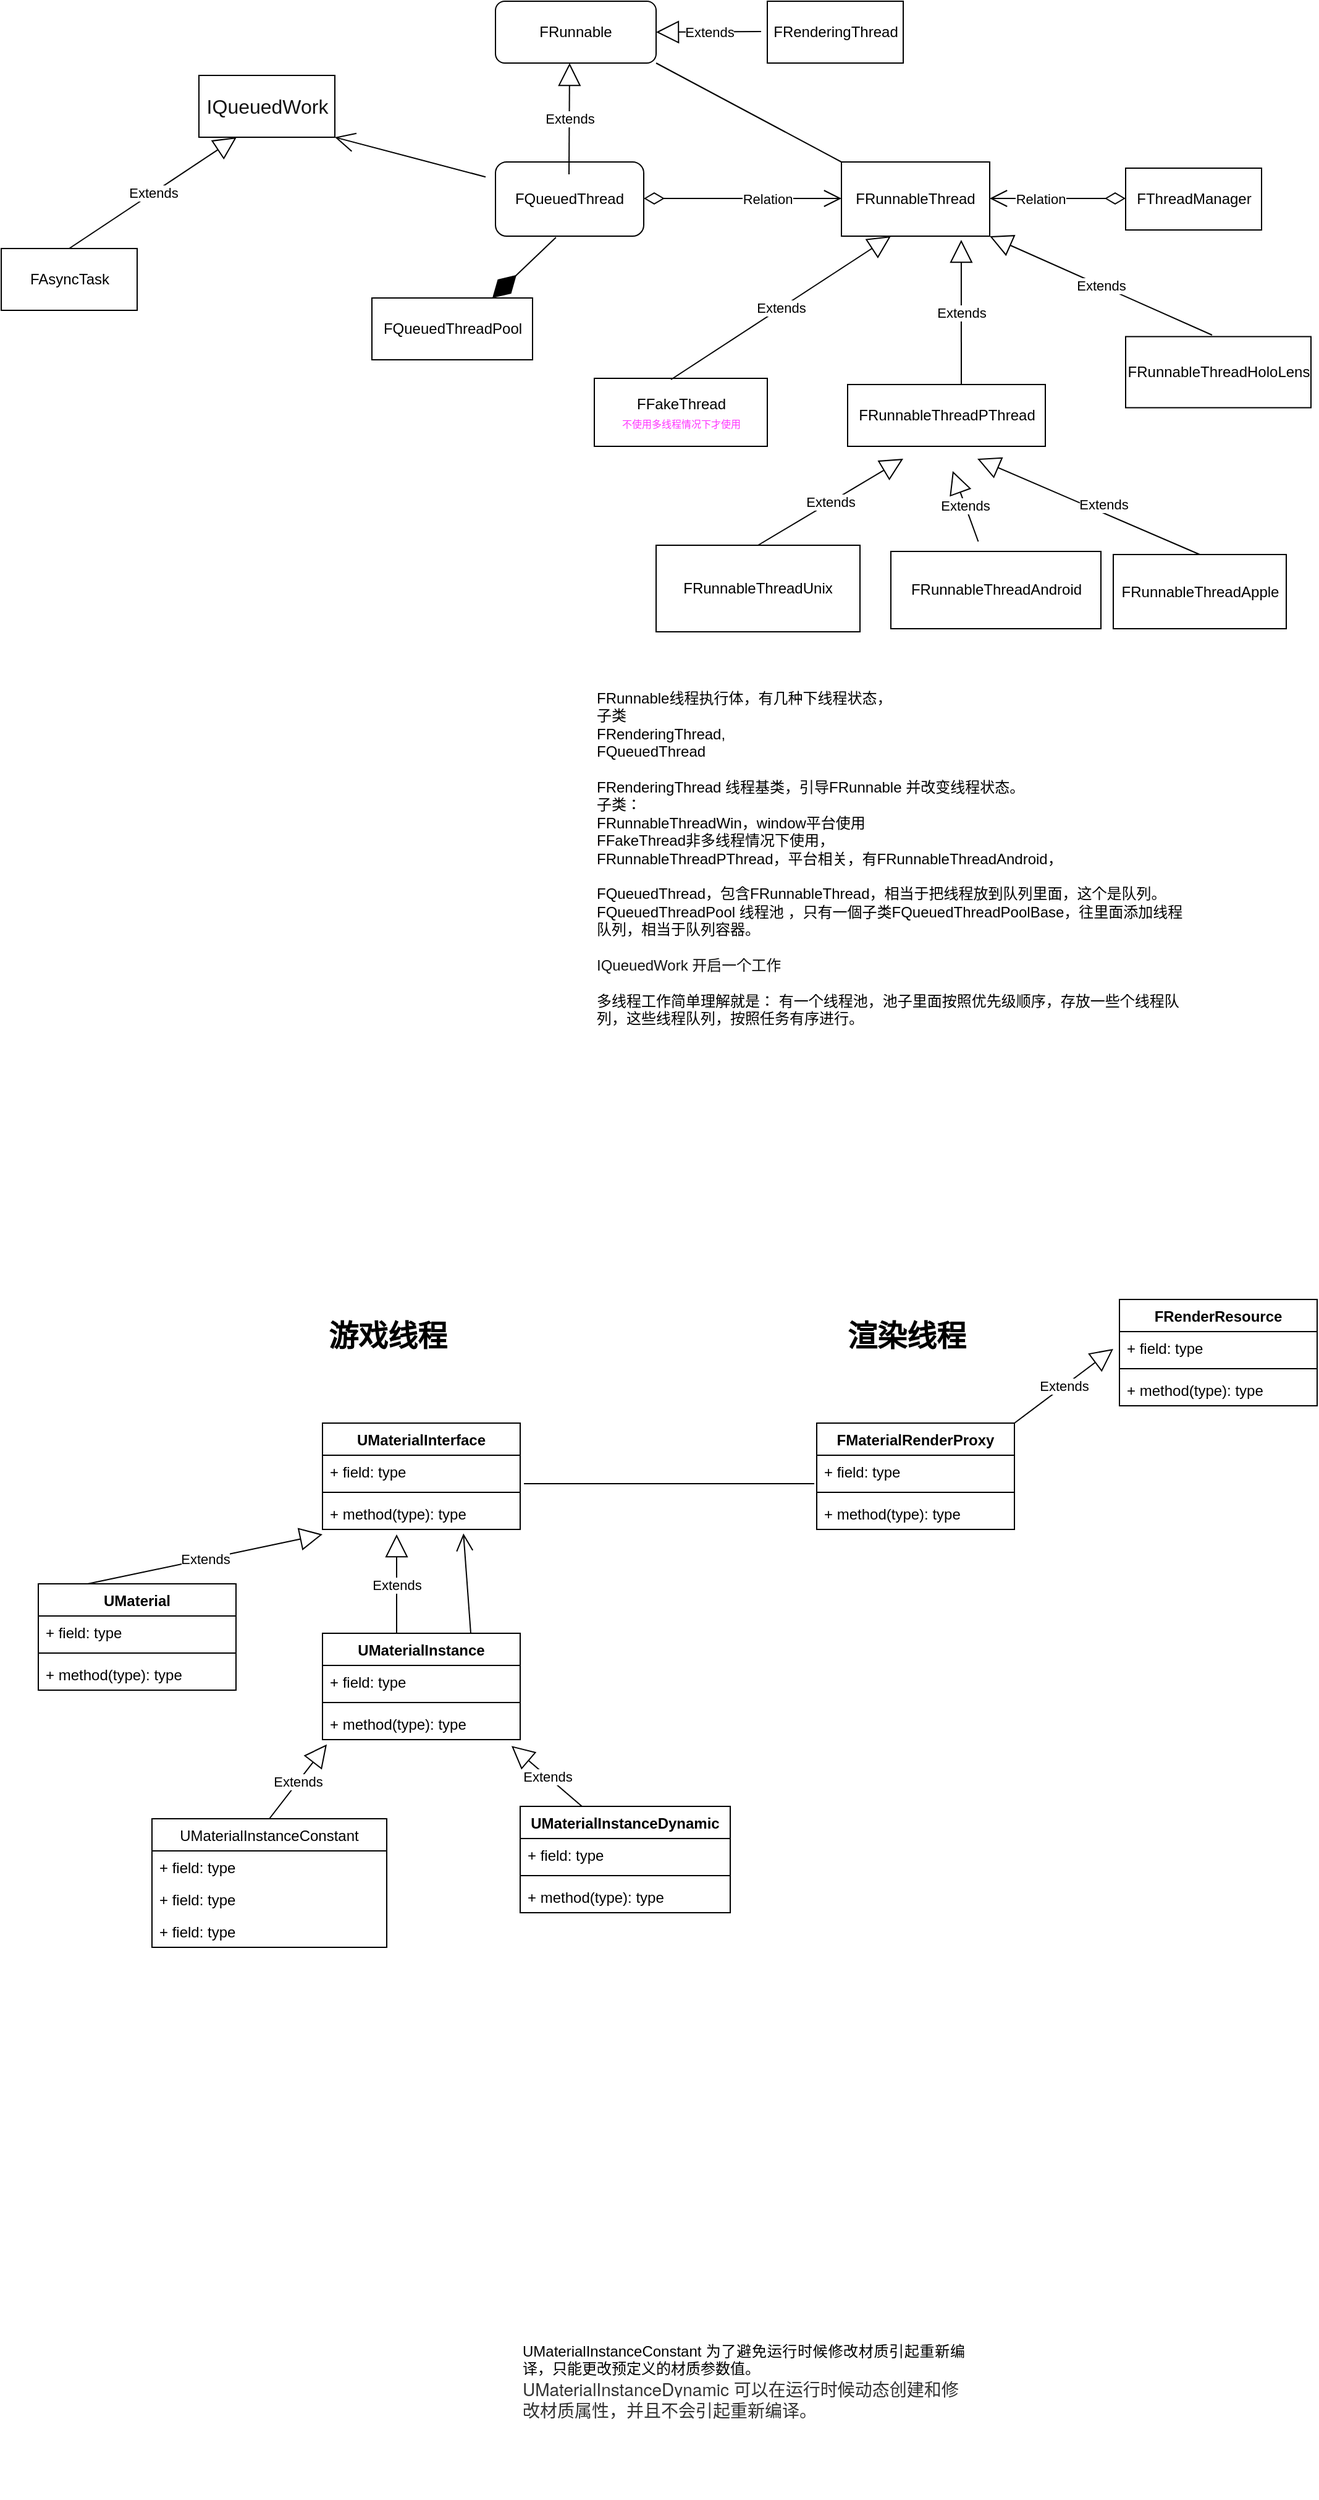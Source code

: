 <mxfile version="15.3.4" type="github">
  <diagram id="5KZ0ZVmHSSi7vN0LWAgk" name="Page-1">
    <mxGraphModel dx="2272" dy="762" grid="1" gridSize="10" guides="1" tooltips="1" connect="1" arrows="1" fold="1" page="1" pageScale="1" pageWidth="850" pageHeight="1100" math="0" shadow="0">
      <root>
        <mxCell id="0" />
        <mxCell id="1" parent="0" />
        <mxCell id="Va2hPkyqXW4dqxcvswAF-1" value="FRunnable" style="rounded=1;whiteSpace=wrap;html=1;hachureGap=4;pointerEvents=0;" parent="1" vertex="1">
          <mxGeometry x="130" y="50" width="130" height="50" as="geometry" />
        </mxCell>
        <mxCell id="pEPiHS6GOgjcZePiM0A9-30" style="edgeStyle=none;curved=1;rounded=0;orthogonalLoop=1;jettySize=auto;html=1;entryX=1;entryY=1;entryDx=0;entryDy=0;endArrow=open;startSize=14;endSize=14;sourcePerimeterSpacing=8;targetPerimeterSpacing=8;" parent="1" source="Va2hPkyqXW4dqxcvswAF-3" target="pEPiHS6GOgjcZePiM0A9-26" edge="1">
          <mxGeometry relative="1" as="geometry" />
        </mxCell>
        <mxCell id="Va2hPkyqXW4dqxcvswAF-3" value="FQueuedThread" style="whiteSpace=wrap;html=1;rounded=1;hachureGap=4;" parent="1" vertex="1">
          <mxGeometry x="130" y="180" width="120" height="60" as="geometry" />
        </mxCell>
        <mxCell id="Va2hPkyqXW4dqxcvswAF-14" value="FRunnableThread" style="rounded=0;whiteSpace=wrap;html=1;hachureGap=4;pointerEvents=0;" parent="1" vertex="1">
          <mxGeometry x="410" y="180" width="120" height="60" as="geometry" />
        </mxCell>
        <mxCell id="Va2hPkyqXW4dqxcvswAF-22" value="Relation" style="endArrow=open;html=1;endSize=12;startArrow=diamondThin;startSize=14;startFill=0;edgeStyle=orthogonalEdgeStyle;sourcePerimeterSpacing=8;targetPerimeterSpacing=8;" parent="1" edge="1">
          <mxGeometry x="0.25" relative="1" as="geometry">
            <mxPoint x="250" y="209.5" as="sourcePoint" />
            <mxPoint x="410" y="209.5" as="targetPoint" />
            <mxPoint as="offset" />
          </mxGeometry>
        </mxCell>
        <mxCell id="Va2hPkyqXW4dqxcvswAF-25" value="Extends" style="endArrow=block;endSize=16;endFill=0;html=1;sourcePerimeterSpacing=8;targetPerimeterSpacing=8;" parent="1" edge="1">
          <mxGeometry width="160" relative="1" as="geometry">
            <mxPoint x="189.5" y="190" as="sourcePoint" />
            <mxPoint x="190" y="100" as="targetPoint" />
          </mxGeometry>
        </mxCell>
        <mxCell id="Va2hPkyqXW4dqxcvswAF-27" value="Extends" style="endArrow=block;endSize=16;endFill=0;html=1;sourcePerimeterSpacing=8;targetPerimeterSpacing=8;entryX=1;entryY=0.5;entryDx=0;entryDy=0;" parent="1" target="Va2hPkyqXW4dqxcvswAF-1" edge="1">
          <mxGeometry width="160" relative="1" as="geometry">
            <mxPoint x="345" y="74.5" as="sourcePoint" />
            <mxPoint x="505" y="74.5" as="targetPoint" />
          </mxGeometry>
        </mxCell>
        <mxCell id="Va2hPkyqXW4dqxcvswAF-28" value="FRenderingThread" style="html=1;hachureGap=4;pointerEvents=0;" parent="1" vertex="1">
          <mxGeometry x="350" y="50" width="110" height="50" as="geometry" />
        </mxCell>
        <mxCell id="Va2hPkyqXW4dqxcvswAF-29" value="FRunnable线程执行体，有几种下线程状态，&lt;br&gt;子类&lt;br&gt;FRenderingThread,&lt;br&gt;&lt;span style=&quot;text-align: center&quot;&gt;FQueuedThread&lt;/span&gt;&lt;br&gt;&lt;br&gt;&lt;span style=&quot;text-align: center&quot;&gt;FRenderingThread 线程基类，引导FRunnable 并改变线程状态。&lt;br&gt;子类：&lt;br&gt;FRunnableThreadWin，&lt;/span&gt;&lt;span style=&quot;text-align: center&quot;&gt;window平台使用&lt;/span&gt;&lt;span style=&quot;text-align: center&quot;&gt;&lt;br&gt;&lt;/span&gt;&lt;span style=&quot;text-align: center&quot;&gt;FFakeThread非多线程情况下使用，&lt;br&gt;&lt;/span&gt;&lt;span style=&quot;text-align: center&quot;&gt;FRunnableThreadPThread，平台相关，有&lt;/span&gt;&lt;span style=&quot;text-align: center&quot;&gt;FRunnableThreadAndroid&lt;/span&gt;&lt;span style=&quot;text-align: center&quot;&gt;，&lt;br&gt;&lt;br&gt;&lt;/span&gt;&lt;span style=&quot;text-align: center&quot;&gt;FQueuedThread，包含FRunnableThread，相当于把线程放到队列里面，这个是队列。&lt;/span&gt;&lt;span style=&quot;text-align: center&quot;&gt;&lt;br&gt;&lt;/span&gt;&lt;span style=&quot;text-align: center&quot;&gt;FQueuedThreadPool 线程池 ，只有一個子类FQueuedThreadPoolBase，往里面添加线程队列，相当于队列容器。&lt;br&gt;&lt;br&gt;&lt;/span&gt;&lt;span style=&quot;color: rgb(18 , 18 , 18) ; font-family: , &amp;#34;blinkmacsystemfont&amp;#34; , &amp;#34;helvetica neue&amp;#34; , &amp;#34;pingfang sc&amp;#34; , &amp;#34;microsoft yahei&amp;#34; , &amp;#34;source han sans sc&amp;#34; , &amp;#34;noto sans cjk sc&amp;#34; , &amp;#34;wenquanyi micro hei&amp;#34; , sans-serif ; background-color: rgb(255 , 255 , 255)&quot;&gt;&lt;font style=&quot;font-size: 12px&quot;&gt;IQueuedWork 开启一个工作&lt;/font&gt;&lt;/span&gt;&lt;span style=&quot;text-align: center&quot;&gt;&lt;br&gt;&lt;br&gt;多线程工作简单理解就是： 有一个线程池，池子里面按照优先级顺序，存放一些个线程队列，这些线程队列，按照任务有序进行。&lt;br&gt;&amp;nbsp;&lt;br&gt;&lt;/span&gt;&lt;span style=&quot;color: rgba(0 , 0 , 0 , 0) ; font-family: monospace ; font-size: 0px&quot;&gt;%3CmxGraphModel%3E%3Croot%3E%3CmxCell%20id%3D%220%22%2F%3E%3CmxCell%20id%3D%221%22%20parent%3D%220%22%2F%3E%3CmxCell%20id%3D%222%22%20value%3D%221%22%20style%3D%22endArrow%3Dopen%3Bhtml%3D1%3BendSize%3D12%3BstartArrow%3DdiamondThin%3BstartSize%3D14%3BstartFill%3D1%3BedgeStyle%3DorthogonalEdgeStyle%3Balign%3Dleft%3BverticalAlign%3Dbottom%3BsourcePerimeterSpacing%3D8%3BtargetPerimeterSpacing%3D8%3B%22%20edge%3D%221%22%20parent%3D%221%22%3E%3CmxGeometry%20x%3D%22-1%22%20y%3D%223%22%20relative%3D%221%22%20as%3D%22geometry%22%3E%3CmxPoint%20x%3D%2280%22%20y%3D%22290%22%20as%3D%22sourcePoint%22%2F%3E%3CmxPoint%20x%3D%22240%22%20y%3D%22290%22%20as%3D%22targetPoint%22%2F%3E%3C%2FmxGeometry%3E%3C%2FmxCell%3E%3C%2Froot%3E%3C%2FmxGraphModel%3E&lt;/span&gt;&lt;span style=&quot;text-align: center&quot;&gt;&lt;br&gt;&lt;/span&gt;" style="text;html=1;strokeColor=none;fillColor=none;align=left;verticalAlign=top;whiteSpace=wrap;rounded=0;hachureGap=4;pointerEvents=0;horizontal=1;" parent="1" vertex="1">
          <mxGeometry x="210" y="600" width="480" height="290" as="geometry" />
        </mxCell>
        <mxCell id="Va2hPkyqXW4dqxcvswAF-31" value="" style="endArrow=none;html=1;startSize=14;endSize=14;sourcePerimeterSpacing=8;targetPerimeterSpacing=8;exitX=0;exitY=0;exitDx=0;exitDy=0;" parent="1" source="Va2hPkyqXW4dqxcvswAF-14" edge="1">
          <mxGeometry width="50" height="50" relative="1" as="geometry">
            <mxPoint x="330" y="170" as="sourcePoint" />
            <mxPoint x="260" y="100" as="targetPoint" />
          </mxGeometry>
        </mxCell>
        <mxCell id="pEPiHS6GOgjcZePiM0A9-2" value="FThreadManager" style="html=1;hachureGap=4;pointerEvents=0;align=center;verticalAlign=middle;" parent="1" vertex="1">
          <mxGeometry x="640" y="185" width="110" height="50" as="geometry" />
        </mxCell>
        <mxCell id="pEPiHS6GOgjcZePiM0A9-3" value="&lt;span&gt;FRunnableThreadUnix&lt;/span&gt;" style="whiteSpace=wrap;html=1;rounded=0;hachureGap=4;" parent="1" vertex="1">
          <mxGeometry x="260" y="490" width="165" height="70" as="geometry" />
        </mxCell>
        <mxCell id="pEPiHS6GOgjcZePiM0A9-6" value="Extends" style="endArrow=block;endSize=16;endFill=0;html=1;sourcePerimeterSpacing=8;targetPerimeterSpacing=8;entryX=0.5;entryY=1;entryDx=0;entryDy=0;exitX=0.5;exitY=0;exitDx=0;exitDy=0;" parent="1" source="pEPiHS6GOgjcZePiM0A9-3" edge="1">
          <mxGeometry width="160" relative="1" as="geometry">
            <mxPoint x="330" y="470" as="sourcePoint" />
            <mxPoint x="460" y="420" as="targetPoint" />
          </mxGeometry>
        </mxCell>
        <mxCell id="pEPiHS6GOgjcZePiM0A9-7" value="FFakeThread&lt;br&gt;&lt;font style=&quot;font-size: 8px&quot; color=&quot;#ff33ff&quot;&gt;不使用多线程情况下才使用&lt;/font&gt;" style="html=1;hachureGap=4;pointerEvents=0;align=center;verticalAlign=middle;" parent="1" vertex="1">
          <mxGeometry x="210" y="355" width="140" height="55" as="geometry" />
        </mxCell>
        <mxCell id="pEPiHS6GOgjcZePiM0A9-8" value="Extends" style="endArrow=block;endSize=16;endFill=0;html=1;sourcePerimeterSpacing=8;targetPerimeterSpacing=8;exitX=0.443;exitY=0.018;exitDx=0;exitDy=0;entryX=0;entryY=1;entryDx=0;entryDy=0;exitPerimeter=0;" parent="1" source="pEPiHS6GOgjcZePiM0A9-7" edge="1">
          <mxGeometry width="160" relative="1" as="geometry">
            <mxPoint x="370" y="322.5" as="sourcePoint" />
            <mxPoint x="450" y="240" as="targetPoint" />
          </mxGeometry>
        </mxCell>
        <mxCell id="pEPiHS6GOgjcZePiM0A9-9" value="FRunnableThreadAndroid" style="html=1;hachureGap=4;pointerEvents=0;align=center;verticalAlign=middle;" parent="1" vertex="1">
          <mxGeometry x="450" y="495" width="170" height="62.5" as="geometry" />
        </mxCell>
        <mxCell id="pEPiHS6GOgjcZePiM0A9-10" value="Extends" style="endArrow=block;endSize=16;endFill=0;html=1;sourcePerimeterSpacing=8;targetPerimeterSpacing=8;" parent="1" source="pEPiHS6GOgjcZePiM0A9-9" edge="1">
          <mxGeometry width="160" relative="1" as="geometry">
            <mxPoint x="640" y="503" as="sourcePoint" />
            <mxPoint x="500" y="430" as="targetPoint" />
          </mxGeometry>
        </mxCell>
        <mxCell id="pEPiHS6GOgjcZePiM0A9-11" value="FRunnableThreadApple" style="html=1;hachureGap=4;pointerEvents=0;align=center;verticalAlign=middle;" parent="1" vertex="1">
          <mxGeometry x="630" y="497.5" width="140" height="60" as="geometry" />
        </mxCell>
        <mxCell id="pEPiHS6GOgjcZePiM0A9-12" value="Extends" style="endArrow=block;endSize=16;endFill=0;html=1;sourcePerimeterSpacing=8;targetPerimeterSpacing=8;exitX=0.5;exitY=0;exitDx=0;exitDy=0;entryX=1;entryY=1;entryDx=0;entryDy=0;" parent="1" source="pEPiHS6GOgjcZePiM0A9-11" edge="1">
          <mxGeometry x="-0.109" y="-6" width="160" relative="1" as="geometry">
            <mxPoint x="790" y="570" as="sourcePoint" />
            <mxPoint x="520" y="420" as="targetPoint" />
            <mxPoint as="offset" />
          </mxGeometry>
        </mxCell>
        <mxCell id="pEPiHS6GOgjcZePiM0A9-15" value="FRunnableThreadPThread" style="html=1;hachureGap=4;pointerEvents=0;align=center;verticalAlign=middle;" parent="1" vertex="1">
          <mxGeometry x="415" y="360" width="160" height="50" as="geometry" />
        </mxCell>
        <mxCell id="pEPiHS6GOgjcZePiM0A9-16" value="Extends" style="endArrow=block;endSize=16;endFill=0;html=1;sourcePerimeterSpacing=8;targetPerimeterSpacing=8;entryX=0.808;entryY=1.05;entryDx=0;entryDy=0;entryPerimeter=0;exitX=0.575;exitY=0;exitDx=0;exitDy=0;exitPerimeter=0;" parent="1" source="pEPiHS6GOgjcZePiM0A9-15" target="Va2hPkyqXW4dqxcvswAF-14" edge="1">
          <mxGeometry width="160" relative="1" as="geometry">
            <mxPoint x="520" y="360" as="sourcePoint" />
            <mxPoint x="680" y="360" as="targetPoint" />
          </mxGeometry>
        </mxCell>
        <mxCell id="pEPiHS6GOgjcZePiM0A9-17" value="FRunnableThreadHoloLens" style="html=1;hachureGap=4;pointerEvents=0;align=center;verticalAlign=middle;" parent="1" vertex="1">
          <mxGeometry x="640" y="321.25" width="150" height="57.5" as="geometry" />
        </mxCell>
        <mxCell id="pEPiHS6GOgjcZePiM0A9-18" value="Extends" style="endArrow=block;endSize=16;endFill=0;html=1;sourcePerimeterSpacing=8;targetPerimeterSpacing=8;entryX=1;entryY=1;entryDx=0;entryDy=0;" parent="1" target="Va2hPkyqXW4dqxcvswAF-14" edge="1">
          <mxGeometry width="160" relative="1" as="geometry">
            <mxPoint x="710" y="320" as="sourcePoint" />
            <mxPoint x="845" y="310" as="targetPoint" />
          </mxGeometry>
        </mxCell>
        <mxCell id="pEPiHS6GOgjcZePiM0A9-19" value="Relation" style="endArrow=open;html=1;endSize=12;startArrow=diamondThin;startSize=14;startFill=0;edgeStyle=orthogonalEdgeStyle;sourcePerimeterSpacing=8;targetPerimeterSpacing=8;" parent="1" edge="1">
          <mxGeometry x="0.25" relative="1" as="geometry">
            <mxPoint x="640" y="209.5" as="sourcePoint" />
            <mxPoint x="530" y="209.5" as="targetPoint" />
            <mxPoint as="offset" />
          </mxGeometry>
        </mxCell>
        <mxCell id="pEPiHS6GOgjcZePiM0A9-21" value="&lt;span&gt;FQueuedThreadPool&lt;/span&gt;" style="html=1;hachureGap=4;pointerEvents=0;align=center;verticalAlign=middle;" parent="1" vertex="1">
          <mxGeometry x="30" y="290" width="130" height="50" as="geometry" />
        </mxCell>
        <mxCell id="pEPiHS6GOgjcZePiM0A9-25" value="" style="endArrow=diamondThin;endFill=1;endSize=24;html=1;sourcePerimeterSpacing=8;targetPerimeterSpacing=8;exitX=0.408;exitY=1.017;exitDx=0;exitDy=0;exitPerimeter=0;entryX=0.75;entryY=0;entryDx=0;entryDy=0;" parent="1" source="Va2hPkyqXW4dqxcvswAF-3" target="pEPiHS6GOgjcZePiM0A9-21" edge="1">
          <mxGeometry width="160" relative="1" as="geometry">
            <mxPoint x="340" y="390" as="sourcePoint" />
            <mxPoint x="160" y="300" as="targetPoint" />
          </mxGeometry>
        </mxCell>
        <mxCell id="pEPiHS6GOgjcZePiM0A9-26" value="&lt;span style=&quot;color: rgb(18 , 18 , 18) ; font-family: , &amp;#34;blinkmacsystemfont&amp;#34; , &amp;#34;helvetica neue&amp;#34; , &amp;#34;pingfang sc&amp;#34; , &amp;#34;microsoft yahei&amp;#34; , &amp;#34;source han sans sc&amp;#34; , &amp;#34;noto sans cjk sc&amp;#34; , &amp;#34;wenquanyi micro hei&amp;#34; , sans-serif ; font-size: medium ; background-color: rgb(255 , 255 , 255)&quot;&gt;IQueuedWork&lt;/span&gt;" style="html=1;hachureGap=4;pointerEvents=0;align=center;verticalAlign=middle;" parent="1" vertex="1">
          <mxGeometry x="-110" y="110" width="110" height="50" as="geometry" />
        </mxCell>
        <mxCell id="pEPiHS6GOgjcZePiM0A9-32" value="Extends" style="endArrow=block;endSize=16;endFill=0;html=1;sourcePerimeterSpacing=8;targetPerimeterSpacing=8;exitX=0.5;exitY=0;exitDx=0;exitDy=0;" parent="1" source="pEPiHS6GOgjcZePiM0A9-33" edge="1">
          <mxGeometry width="160" relative="1" as="geometry">
            <mxPoint x="-80" y="250" as="sourcePoint" />
            <mxPoint x="-79.5" y="160" as="targetPoint" />
          </mxGeometry>
        </mxCell>
        <mxCell id="pEPiHS6GOgjcZePiM0A9-33" value="FAsyncTask" style="html=1;hachureGap=4;pointerEvents=0;align=center;verticalAlign=middle;" parent="1" vertex="1">
          <mxGeometry x="-270" y="250" width="110" height="50" as="geometry" />
        </mxCell>
        <mxCell id="XRlXTRx07mgb5d2Z1sQN-3" value="Extends" style="endArrow=block;endSize=16;endFill=0;html=1;sourcePerimeterSpacing=8;targetPerimeterSpacing=8;exitX=0.375;exitY=0.019;exitDx=0;exitDy=0;exitPerimeter=0;" edge="1" parent="1" source="XRlXTRx07mgb5d2Z1sQN-5">
          <mxGeometry width="160" relative="1" as="geometry">
            <mxPoint x="50" y="1400" as="sourcePoint" />
            <mxPoint x="50" y="1290" as="targetPoint" />
          </mxGeometry>
        </mxCell>
        <mxCell id="XRlXTRx07mgb5d2Z1sQN-5" value="UMaterialInstance" style="swimlane;fontStyle=1;align=center;verticalAlign=top;childLayout=stackLayout;horizontal=1;startSize=26;horizontalStack=0;resizeParent=1;resizeParentMax=0;resizeLast=0;collapsible=1;marginBottom=0;hachureGap=4;pointerEvents=0;" vertex="1" parent="1">
          <mxGeometry x="-10" y="1370" width="160" height="86" as="geometry" />
        </mxCell>
        <mxCell id="XRlXTRx07mgb5d2Z1sQN-6" value="+ field: type" style="text;strokeColor=none;fillColor=none;align=left;verticalAlign=top;spacingLeft=4;spacingRight=4;overflow=hidden;rotatable=0;points=[[0,0.5],[1,0.5]];portConstraint=eastwest;" vertex="1" parent="XRlXTRx07mgb5d2Z1sQN-5">
          <mxGeometry y="26" width="160" height="26" as="geometry" />
        </mxCell>
        <mxCell id="XRlXTRx07mgb5d2Z1sQN-7" value="" style="line;strokeWidth=1;fillColor=none;align=left;verticalAlign=middle;spacingTop=-1;spacingLeft=3;spacingRight=3;rotatable=0;labelPosition=right;points=[];portConstraint=eastwest;" vertex="1" parent="XRlXTRx07mgb5d2Z1sQN-5">
          <mxGeometry y="52" width="160" height="8" as="geometry" />
        </mxCell>
        <mxCell id="XRlXTRx07mgb5d2Z1sQN-8" value="+ method(type): type" style="text;strokeColor=none;fillColor=none;align=left;verticalAlign=top;spacingLeft=4;spacingRight=4;overflow=hidden;rotatable=0;points=[[0,0.5],[1,0.5]];portConstraint=eastwest;" vertex="1" parent="XRlXTRx07mgb5d2Z1sQN-5">
          <mxGeometry y="60" width="160" height="26" as="geometry" />
        </mxCell>
        <mxCell id="XRlXTRx07mgb5d2Z1sQN-10" value="UMaterial" style="swimlane;fontStyle=1;align=center;verticalAlign=top;childLayout=stackLayout;horizontal=1;startSize=26;horizontalStack=0;resizeParent=1;resizeParentMax=0;resizeLast=0;collapsible=1;marginBottom=0;hachureGap=4;pointerEvents=0;" vertex="1" parent="1">
          <mxGeometry x="-240" y="1330" width="160" height="86" as="geometry" />
        </mxCell>
        <mxCell id="XRlXTRx07mgb5d2Z1sQN-11" value="+ field: type" style="text;strokeColor=none;fillColor=none;align=left;verticalAlign=top;spacingLeft=4;spacingRight=4;overflow=hidden;rotatable=0;points=[[0,0.5],[1,0.5]];portConstraint=eastwest;" vertex="1" parent="XRlXTRx07mgb5d2Z1sQN-10">
          <mxGeometry y="26" width="160" height="26" as="geometry" />
        </mxCell>
        <mxCell id="XRlXTRx07mgb5d2Z1sQN-12" value="" style="line;strokeWidth=1;fillColor=none;align=left;verticalAlign=middle;spacingTop=-1;spacingLeft=3;spacingRight=3;rotatable=0;labelPosition=right;points=[];portConstraint=eastwest;" vertex="1" parent="XRlXTRx07mgb5d2Z1sQN-10">
          <mxGeometry y="52" width="160" height="8" as="geometry" />
        </mxCell>
        <mxCell id="XRlXTRx07mgb5d2Z1sQN-13" value="+ method(type): type" style="text;strokeColor=none;fillColor=none;align=left;verticalAlign=top;spacingLeft=4;spacingRight=4;overflow=hidden;rotatable=0;points=[[0,0.5],[1,0.5]];portConstraint=eastwest;" vertex="1" parent="XRlXTRx07mgb5d2Z1sQN-10">
          <mxGeometry y="60" width="160" height="26" as="geometry" />
        </mxCell>
        <mxCell id="XRlXTRx07mgb5d2Z1sQN-14" value="UMaterialInterface" style="swimlane;fontStyle=1;align=center;verticalAlign=top;childLayout=stackLayout;horizontal=1;startSize=26;horizontalStack=0;resizeParent=1;resizeParentMax=0;resizeLast=0;collapsible=1;marginBottom=0;hachureGap=4;pointerEvents=0;" vertex="1" parent="1">
          <mxGeometry x="-10" y="1200" width="160" height="86" as="geometry" />
        </mxCell>
        <mxCell id="XRlXTRx07mgb5d2Z1sQN-15" value="+ field: type" style="text;strokeColor=none;fillColor=none;align=left;verticalAlign=top;spacingLeft=4;spacingRight=4;overflow=hidden;rotatable=0;points=[[0,0.5],[1,0.5]];portConstraint=eastwest;" vertex="1" parent="XRlXTRx07mgb5d2Z1sQN-14">
          <mxGeometry y="26" width="160" height="26" as="geometry" />
        </mxCell>
        <mxCell id="XRlXTRx07mgb5d2Z1sQN-16" value="" style="line;strokeWidth=1;fillColor=none;align=left;verticalAlign=middle;spacingTop=-1;spacingLeft=3;spacingRight=3;rotatable=0;labelPosition=right;points=[];portConstraint=eastwest;" vertex="1" parent="XRlXTRx07mgb5d2Z1sQN-14">
          <mxGeometry y="52" width="160" height="8" as="geometry" />
        </mxCell>
        <mxCell id="XRlXTRx07mgb5d2Z1sQN-17" value="+ method(type): type" style="text;strokeColor=none;fillColor=none;align=left;verticalAlign=top;spacingLeft=4;spacingRight=4;overflow=hidden;rotatable=0;points=[[0,0.5],[1,0.5]];portConstraint=eastwest;" vertex="1" parent="XRlXTRx07mgb5d2Z1sQN-14">
          <mxGeometry y="60" width="160" height="26" as="geometry" />
        </mxCell>
        <mxCell id="XRlXTRx07mgb5d2Z1sQN-19" value="Extends" style="endArrow=block;endSize=16;endFill=0;html=1;sourcePerimeterSpacing=8;targetPerimeterSpacing=8;exitX=0.25;exitY=0;exitDx=0;exitDy=0;" edge="1" parent="1" source="XRlXTRx07mgb5d2Z1sQN-10">
          <mxGeometry width="160" relative="1" as="geometry">
            <mxPoint x="-210" y="1300" as="sourcePoint" />
            <mxPoint x="-10" y="1290" as="targetPoint" />
          </mxGeometry>
        </mxCell>
        <mxCell id="XRlXTRx07mgb5d2Z1sQN-21" value="" style="endArrow=open;endFill=1;endSize=12;html=1;sourcePerimeterSpacing=8;targetPerimeterSpacing=8;entryX=0.713;entryY=1.127;entryDx=0;entryDy=0;entryPerimeter=0;exitX=0.75;exitY=0;exitDx=0;exitDy=0;" edge="1" parent="1" source="XRlXTRx07mgb5d2Z1sQN-5" target="XRlXTRx07mgb5d2Z1sQN-17">
          <mxGeometry width="160" relative="1" as="geometry">
            <mxPoint x="90" y="1360" as="sourcePoint" />
            <mxPoint x="250" y="1360" as="targetPoint" />
          </mxGeometry>
        </mxCell>
        <mxCell id="XRlXTRx07mgb5d2Z1sQN-22" value="UMaterialInstanceConstant" style="swimlane;fontStyle=0;childLayout=stackLayout;horizontal=1;startSize=26;fillColor=none;horizontalStack=0;resizeParent=1;resizeParentMax=0;resizeLast=0;collapsible=1;marginBottom=0;hachureGap=4;pointerEvents=0;" vertex="1" parent="1">
          <mxGeometry x="-148" y="1520" width="190" height="104" as="geometry" />
        </mxCell>
        <mxCell id="XRlXTRx07mgb5d2Z1sQN-23" value="+ field: type" style="text;strokeColor=none;fillColor=none;align=left;verticalAlign=top;spacingLeft=4;spacingRight=4;overflow=hidden;rotatable=0;points=[[0,0.5],[1,0.5]];portConstraint=eastwest;" vertex="1" parent="XRlXTRx07mgb5d2Z1sQN-22">
          <mxGeometry y="26" width="190" height="26" as="geometry" />
        </mxCell>
        <mxCell id="XRlXTRx07mgb5d2Z1sQN-24" value="+ field: type" style="text;strokeColor=none;fillColor=none;align=left;verticalAlign=top;spacingLeft=4;spacingRight=4;overflow=hidden;rotatable=0;points=[[0,0.5],[1,0.5]];portConstraint=eastwest;" vertex="1" parent="XRlXTRx07mgb5d2Z1sQN-22">
          <mxGeometry y="52" width="190" height="26" as="geometry" />
        </mxCell>
        <mxCell id="XRlXTRx07mgb5d2Z1sQN-25" value="+ field: type" style="text;strokeColor=none;fillColor=none;align=left;verticalAlign=top;spacingLeft=4;spacingRight=4;overflow=hidden;rotatable=0;points=[[0,0.5],[1,0.5]];portConstraint=eastwest;" vertex="1" parent="XRlXTRx07mgb5d2Z1sQN-22">
          <mxGeometry y="78" width="190" height="26" as="geometry" />
        </mxCell>
        <mxCell id="XRlXTRx07mgb5d2Z1sQN-26" value="Extends" style="endArrow=block;endSize=16;endFill=0;html=1;sourcePerimeterSpacing=8;targetPerimeterSpacing=8;entryX=0.022;entryY=1.149;entryDx=0;entryDy=0;entryPerimeter=0;exitX=0.5;exitY=0;exitDx=0;exitDy=0;" edge="1" parent="1" source="XRlXTRx07mgb5d2Z1sQN-22" target="XRlXTRx07mgb5d2Z1sQN-8">
          <mxGeometry width="160" relative="1" as="geometry">
            <mxPoint x="50" y="1570" as="sourcePoint" />
            <mxPoint x="210" y="1570" as="targetPoint" />
          </mxGeometry>
        </mxCell>
        <mxCell id="XRlXTRx07mgb5d2Z1sQN-27" value="Extends" style="endArrow=block;endSize=16;endFill=0;html=1;sourcePerimeterSpacing=8;targetPerimeterSpacing=8;entryX=0.956;entryY=1.195;entryDx=0;entryDy=0;entryPerimeter=0;" edge="1" parent="1" target="XRlXTRx07mgb5d2Z1sQN-8">
          <mxGeometry width="160" relative="1" as="geometry">
            <mxPoint x="200" y="1510" as="sourcePoint" />
            <mxPoint x="210" y="1570" as="targetPoint" />
          </mxGeometry>
        </mxCell>
        <mxCell id="XRlXTRx07mgb5d2Z1sQN-28" value="UMaterialInstanceDynamic" style="swimlane;fontStyle=1;align=center;verticalAlign=top;childLayout=stackLayout;horizontal=1;startSize=26;horizontalStack=0;resizeParent=1;resizeParentMax=0;resizeLast=0;collapsible=1;marginBottom=0;hachureGap=4;pointerEvents=0;" vertex="1" parent="1">
          <mxGeometry x="150" y="1510" width="170" height="86" as="geometry" />
        </mxCell>
        <mxCell id="XRlXTRx07mgb5d2Z1sQN-29" value="+ field: type" style="text;strokeColor=none;fillColor=none;align=left;verticalAlign=top;spacingLeft=4;spacingRight=4;overflow=hidden;rotatable=0;points=[[0,0.5],[1,0.5]];portConstraint=eastwest;" vertex="1" parent="XRlXTRx07mgb5d2Z1sQN-28">
          <mxGeometry y="26" width="170" height="26" as="geometry" />
        </mxCell>
        <mxCell id="XRlXTRx07mgb5d2Z1sQN-30" value="" style="line;strokeWidth=1;fillColor=none;align=left;verticalAlign=middle;spacingTop=-1;spacingLeft=3;spacingRight=3;rotatable=0;labelPosition=right;points=[];portConstraint=eastwest;" vertex="1" parent="XRlXTRx07mgb5d2Z1sQN-28">
          <mxGeometry y="52" width="170" height="8" as="geometry" />
        </mxCell>
        <mxCell id="XRlXTRx07mgb5d2Z1sQN-31" value="+ method(type): type" style="text;strokeColor=none;fillColor=none;align=left;verticalAlign=top;spacingLeft=4;spacingRight=4;overflow=hidden;rotatable=0;points=[[0,0.5],[1,0.5]];portConstraint=eastwest;" vertex="1" parent="XRlXTRx07mgb5d2Z1sQN-28">
          <mxGeometry y="60" width="170" height="26" as="geometry" />
        </mxCell>
        <mxCell id="XRlXTRx07mgb5d2Z1sQN-32" value="&lt;div style=&quot;text-align: justify&quot;&gt;&lt;span style=&quot;text-align: center&quot;&gt;UMaterialInstanceConstant 为了避免运行时候修改材质引起重新编译，只能更改预定义的材质参数值。&lt;/span&gt;&lt;br&gt;&lt;/div&gt;&lt;span style=&quot;color: rgb(51 , 51 , 51) ; font-family: &amp;#34;pingfang sc&amp;#34; , &amp;#34;microsoft yahei&amp;#34; , &amp;#34;helvetica neue&amp;#34; , &amp;#34;helvetica&amp;#34; , &amp;#34;arial&amp;#34; , sans-serif ; font-size: 14px ; background-color: rgb(255 , 255 , 255)&quot;&gt;UMaterialInstanceDynamic 可以在运行时候动态创建和修改材质属性，并且不会引起重新编译。&lt;/span&gt;" style="text;html=1;strokeColor=none;fillColor=none;align=left;verticalAlign=middle;whiteSpace=wrap;rounded=0;hachureGap=4;pointerEvents=0;" vertex="1" parent="1">
          <mxGeometry x="150" y="1880" width="360" height="190" as="geometry" />
        </mxCell>
        <mxCell id="XRlXTRx07mgb5d2Z1sQN-33" value="&lt;h1&gt;游戏线程&lt;/h1&gt;" style="text;html=1;strokeColor=none;fillColor=none;spacing=5;spacingTop=-20;whiteSpace=wrap;overflow=hidden;rounded=0;hachureGap=4;pointerEvents=0;" vertex="1" parent="1">
          <mxGeometry x="-10" y="1110" width="110" height="40" as="geometry" />
        </mxCell>
        <mxCell id="XRlXTRx07mgb5d2Z1sQN-34" value="&lt;h1&gt;渲染线程&lt;/h1&gt;" style="text;html=1;strokeColor=none;fillColor=none;spacing=5;spacingTop=-20;whiteSpace=wrap;overflow=hidden;rounded=0;hachureGap=4;pointerEvents=0;" vertex="1" parent="1">
          <mxGeometry x="410" y="1110" width="110" height="40" as="geometry" />
        </mxCell>
        <mxCell id="XRlXTRx07mgb5d2Z1sQN-35" value="FMaterialRenderProxy" style="swimlane;fontStyle=1;align=center;verticalAlign=top;childLayout=stackLayout;horizontal=1;startSize=26;horizontalStack=0;resizeParent=1;resizeParentMax=0;resizeLast=0;collapsible=1;marginBottom=0;hachureGap=4;pointerEvents=0;" vertex="1" parent="1">
          <mxGeometry x="390" y="1200" width="160" height="86" as="geometry" />
        </mxCell>
        <mxCell id="XRlXTRx07mgb5d2Z1sQN-36" value="+ field: type" style="text;strokeColor=none;fillColor=none;align=left;verticalAlign=top;spacingLeft=4;spacingRight=4;overflow=hidden;rotatable=0;points=[[0,0.5],[1,0.5]];portConstraint=eastwest;" vertex="1" parent="XRlXTRx07mgb5d2Z1sQN-35">
          <mxGeometry y="26" width="160" height="26" as="geometry" />
        </mxCell>
        <mxCell id="XRlXTRx07mgb5d2Z1sQN-37" value="" style="line;strokeWidth=1;fillColor=none;align=left;verticalAlign=middle;spacingTop=-1;spacingLeft=3;spacingRight=3;rotatable=0;labelPosition=right;points=[];portConstraint=eastwest;" vertex="1" parent="XRlXTRx07mgb5d2Z1sQN-35">
          <mxGeometry y="52" width="160" height="8" as="geometry" />
        </mxCell>
        <mxCell id="XRlXTRx07mgb5d2Z1sQN-38" value="+ method(type): type" style="text;strokeColor=none;fillColor=none;align=left;verticalAlign=top;spacingLeft=4;spacingRight=4;overflow=hidden;rotatable=0;points=[[0,0.5],[1,0.5]];portConstraint=eastwest;" vertex="1" parent="XRlXTRx07mgb5d2Z1sQN-35">
          <mxGeometry y="60" width="160" height="26" as="geometry" />
        </mxCell>
        <mxCell id="XRlXTRx07mgb5d2Z1sQN-39" value="FRenderResource" style="swimlane;fontStyle=1;align=center;verticalAlign=top;childLayout=stackLayout;horizontal=1;startSize=26;horizontalStack=0;resizeParent=1;resizeParentMax=0;resizeLast=0;collapsible=1;marginBottom=0;hachureGap=4;pointerEvents=0;" vertex="1" parent="1">
          <mxGeometry x="635" y="1100" width="160" height="86" as="geometry" />
        </mxCell>
        <mxCell id="XRlXTRx07mgb5d2Z1sQN-40" value="+ field: type" style="text;strokeColor=none;fillColor=none;align=left;verticalAlign=top;spacingLeft=4;spacingRight=4;overflow=hidden;rotatable=0;points=[[0,0.5],[1,0.5]];portConstraint=eastwest;" vertex="1" parent="XRlXTRx07mgb5d2Z1sQN-39">
          <mxGeometry y="26" width="160" height="26" as="geometry" />
        </mxCell>
        <mxCell id="XRlXTRx07mgb5d2Z1sQN-41" value="" style="line;strokeWidth=1;fillColor=none;align=left;verticalAlign=middle;spacingTop=-1;spacingLeft=3;spacingRight=3;rotatable=0;labelPosition=right;points=[];portConstraint=eastwest;" vertex="1" parent="XRlXTRx07mgb5d2Z1sQN-39">
          <mxGeometry y="52" width="160" height="8" as="geometry" />
        </mxCell>
        <mxCell id="XRlXTRx07mgb5d2Z1sQN-42" value="+ method(type): type" style="text;strokeColor=none;fillColor=none;align=left;verticalAlign=top;spacingLeft=4;spacingRight=4;overflow=hidden;rotatable=0;points=[[0,0.5],[1,0.5]];portConstraint=eastwest;" vertex="1" parent="XRlXTRx07mgb5d2Z1sQN-39">
          <mxGeometry y="60" width="160" height="26" as="geometry" />
        </mxCell>
        <mxCell id="XRlXTRx07mgb5d2Z1sQN-43" value="Extends" style="endArrow=block;endSize=16;endFill=0;html=1;sourcePerimeterSpacing=8;targetPerimeterSpacing=8;" edge="1" parent="1">
          <mxGeometry width="160" relative="1" as="geometry">
            <mxPoint x="550" y="1200" as="sourcePoint" />
            <mxPoint x="630" y="1140" as="targetPoint" />
          </mxGeometry>
        </mxCell>
        <mxCell id="XRlXTRx07mgb5d2Z1sQN-44" value="" style="endArrow=none;html=1;startSize=14;endSize=14;sourcePerimeterSpacing=8;targetPerimeterSpacing=8;exitX=1.019;exitY=0.885;exitDx=0;exitDy=0;exitPerimeter=0;" edge="1" parent="1" source="XRlXTRx07mgb5d2Z1sQN-15">
          <mxGeometry width="50" height="50" relative="1" as="geometry">
            <mxPoint x="180" y="1260" as="sourcePoint" />
            <mxPoint x="388" y="1249" as="targetPoint" />
          </mxGeometry>
        </mxCell>
      </root>
    </mxGraphModel>
  </diagram>
</mxfile>
